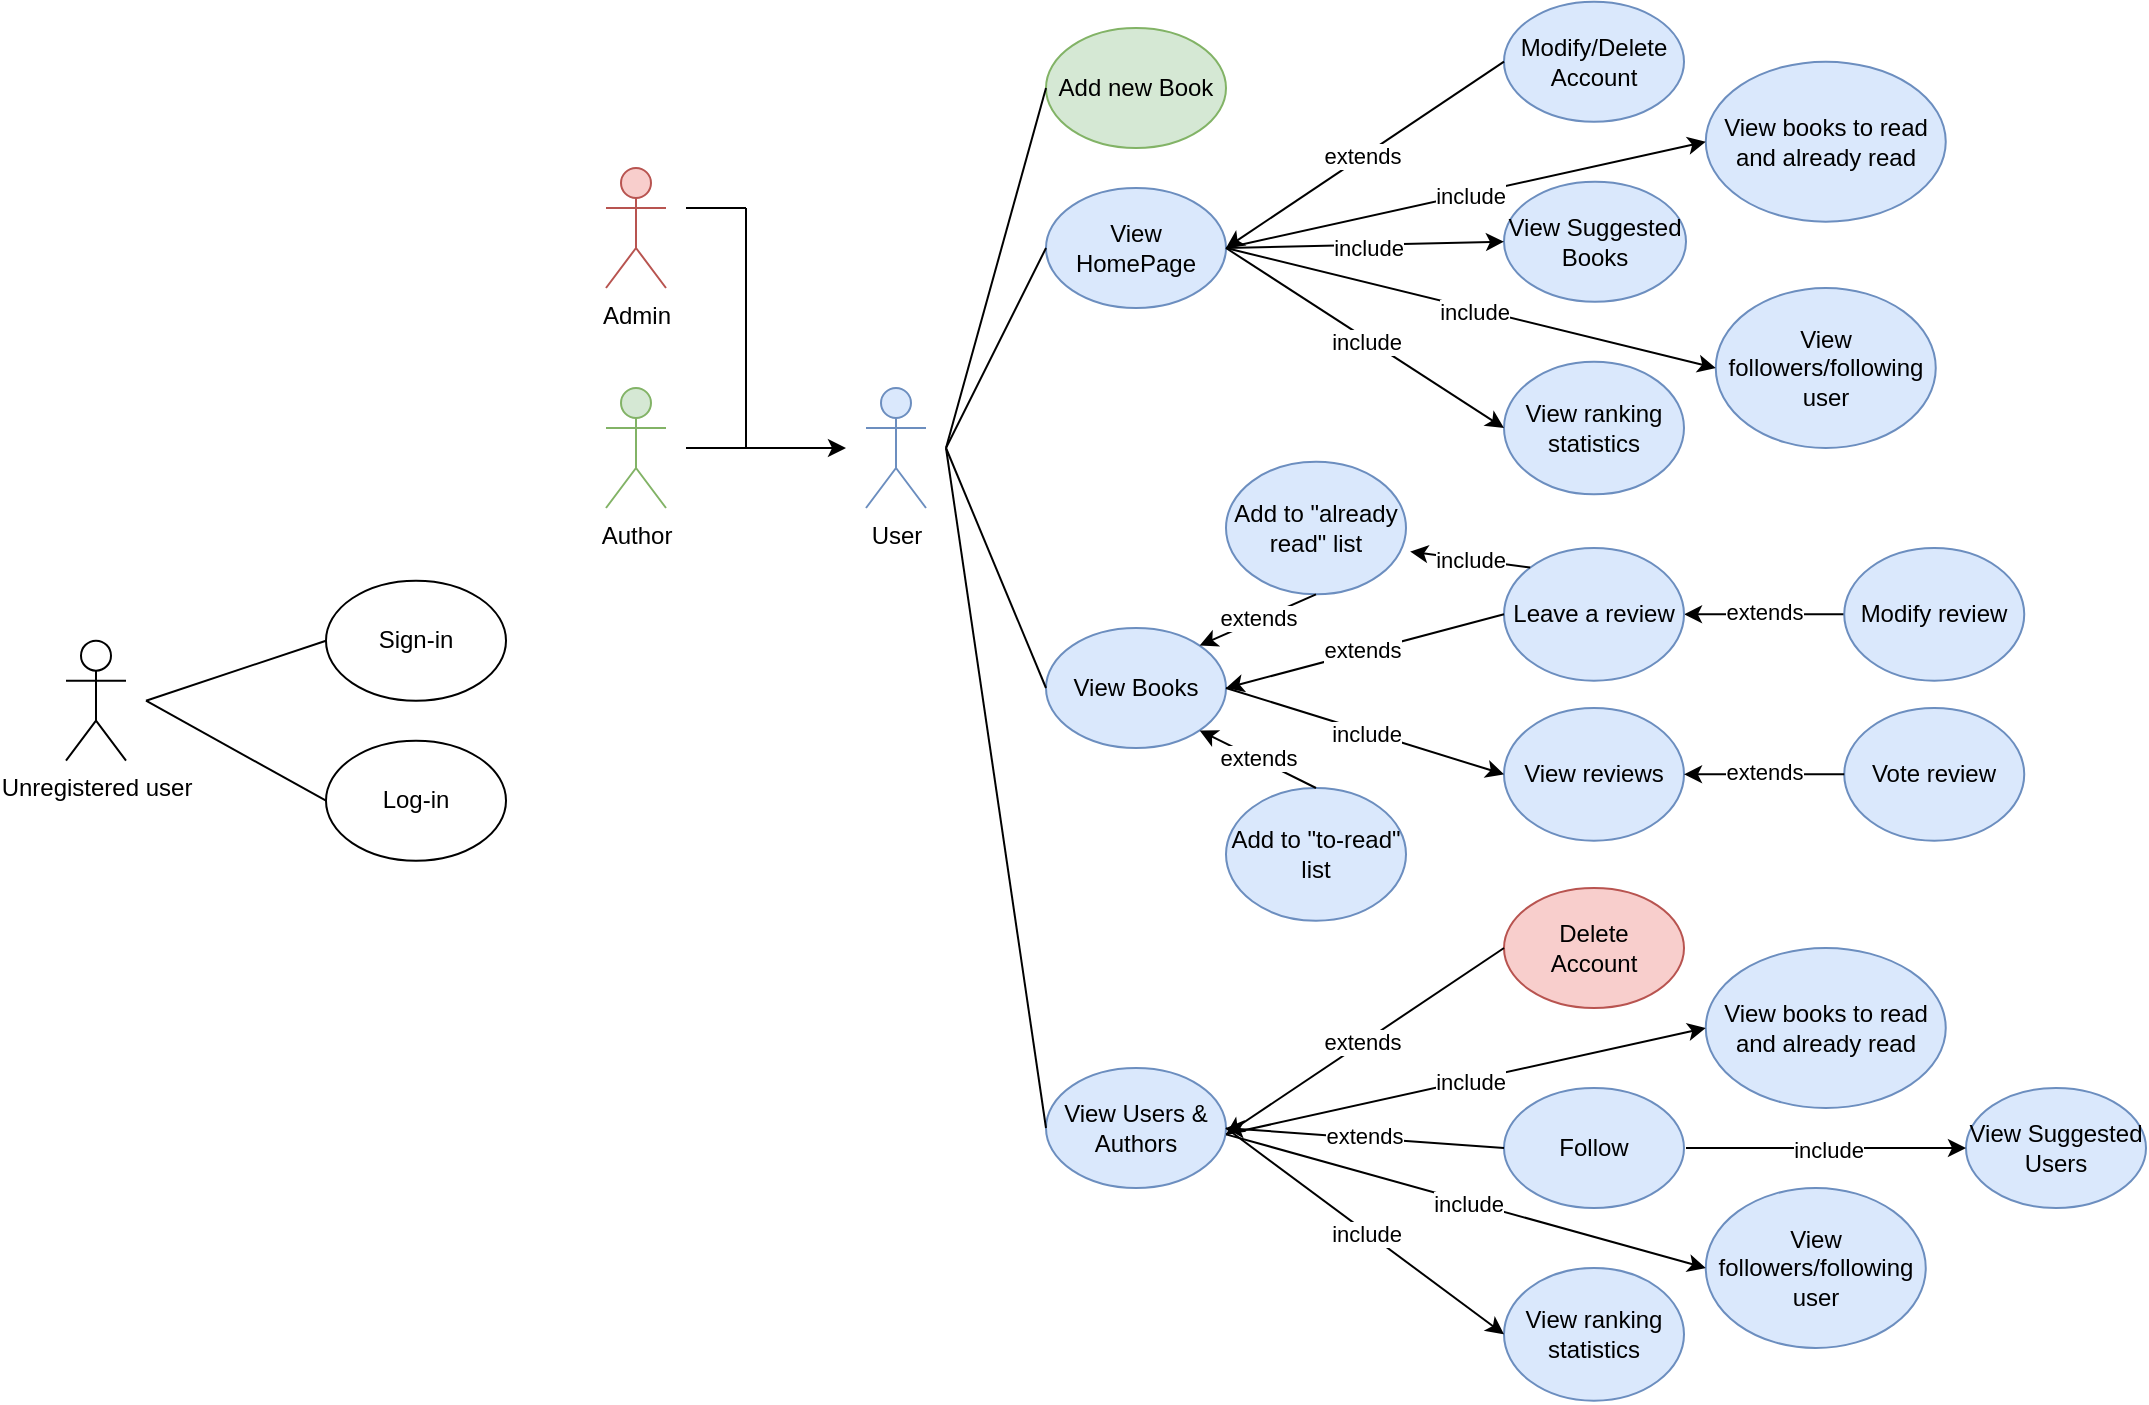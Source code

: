 <mxfile version="15.9.6" type="device"><diagram id="KsvDjBDUDMmUUoJZswxp" name="Page-1"><mxGraphModel dx="1768" dy="686" grid="1" gridSize="10" guides="1" tooltips="1" connect="1" arrows="1" fold="1" page="1" pageScale="1" pageWidth="827" pageHeight="1169" math="0" shadow="0"><root><mxCell id="0"/><mxCell id="1" parent="0"/><mxCell id="XKKARAub4iKQ7qMDpMOn-1" value="User&lt;br&gt;" style="shape=umlActor;verticalLabelPosition=bottom;verticalAlign=top;html=1;outlineConnect=0;fillColor=#dae8fc;strokeColor=#6c8ebf;" parent="1" vertex="1"><mxGeometry x="140" y="370" width="30" height="60" as="geometry"/></mxCell><mxCell id="XKKARAub4iKQ7qMDpMOn-2" value="Admin" style="shape=umlActor;verticalLabelPosition=bottom;verticalAlign=top;html=1;outlineConnect=0;fillColor=#f8cecc;strokeColor=#b85450;" parent="1" vertex="1"><mxGeometry x="10" y="260" width="30" height="60" as="geometry"/></mxCell><mxCell id="XKKARAub4iKQ7qMDpMOn-3" value="Author" style="shape=umlActor;verticalLabelPosition=bottom;verticalAlign=top;html=1;outlineConnect=0;fillColor=#d5e8d4;strokeColor=#82b366;" parent="1" vertex="1"><mxGeometry x="10" y="370" width="30" height="60" as="geometry"/></mxCell><mxCell id="XKKARAub4iKQ7qMDpMOn-5" value="" style="endArrow=classic;html=1;rounded=0;" parent="1" edge="1"><mxGeometry width="50" height="50" relative="1" as="geometry"><mxPoint x="50" y="400" as="sourcePoint"/><mxPoint x="130" y="400" as="targetPoint"/></mxGeometry></mxCell><mxCell id="XKKARAub4iKQ7qMDpMOn-6" value="" style="endArrow=none;html=1;rounded=0;" parent="1" edge="1"><mxGeometry width="50" height="50" relative="1" as="geometry"><mxPoint x="80" y="400" as="sourcePoint"/><mxPoint x="80" y="280" as="targetPoint"/></mxGeometry></mxCell><mxCell id="XKKARAub4iKQ7qMDpMOn-8" value="" style="endArrow=none;html=1;rounded=0;" parent="1" edge="1"><mxGeometry width="50" height="50" relative="1" as="geometry"><mxPoint x="50" y="280" as="sourcePoint"/><mxPoint x="80" y="280" as="targetPoint"/></mxGeometry></mxCell><mxCell id="XKKARAub4iKQ7qMDpMOn-9" value="Unregistered user" style="shape=umlActor;verticalLabelPosition=bottom;verticalAlign=top;html=1;outlineConnect=0;" parent="1" vertex="1"><mxGeometry x="-260" y="496.34" width="30" height="60" as="geometry"/></mxCell><mxCell id="XKKARAub4iKQ7qMDpMOn-12" value="Sign-in" style="ellipse;whiteSpace=wrap;html=1;" parent="1" vertex="1"><mxGeometry x="-130" y="466.34" width="90" height="60" as="geometry"/></mxCell><mxCell id="XKKARAub4iKQ7qMDpMOn-14" value="Log-in" style="ellipse;whiteSpace=wrap;html=1;" parent="1" vertex="1"><mxGeometry x="-130" y="546.34" width="90" height="60" as="geometry"/></mxCell><mxCell id="XKKARAub4iKQ7qMDpMOn-15" value="" style="endArrow=none;html=1;rounded=0;entryX=0;entryY=0.5;entryDx=0;entryDy=0;" parent="1" target="XKKARAub4iKQ7qMDpMOn-12" edge="1"><mxGeometry width="50" height="50" relative="1" as="geometry"><mxPoint x="-220" y="526.34" as="sourcePoint"/><mxPoint x="120" y="716.34" as="targetPoint"/></mxGeometry></mxCell><mxCell id="XKKARAub4iKQ7qMDpMOn-16" value="" style="endArrow=none;html=1;rounded=0;entryX=0;entryY=0.5;entryDx=0;entryDy=0;" parent="1" target="XKKARAub4iKQ7qMDpMOn-14" edge="1"><mxGeometry width="50" height="50" relative="1" as="geometry"><mxPoint x="-220" y="526.34" as="sourcePoint"/><mxPoint x="120" y="716.34" as="targetPoint"/></mxGeometry></mxCell><mxCell id="XKKARAub4iKQ7qMDpMOn-17" value="View Books" style="ellipse;whiteSpace=wrap;html=1;fillColor=#dae8fc;strokeColor=#6c8ebf;" parent="1" vertex="1"><mxGeometry x="230" y="490" width="90" height="60" as="geometry"/></mxCell><mxCell id="XKKARAub4iKQ7qMDpMOn-19" value="View Users &amp;amp; Authors" style="ellipse;whiteSpace=wrap;html=1;fillColor=#dae8fc;strokeColor=#6c8ebf;" parent="1" vertex="1"><mxGeometry x="230" y="710" width="90" height="60" as="geometry"/></mxCell><mxCell id="XKKARAub4iKQ7qMDpMOn-20" value="" style="endArrow=none;html=1;rounded=0;entryX=0;entryY=0.5;entryDx=0;entryDy=0;" parent="1" target="XKKARAub4iKQ7qMDpMOn-17" edge="1"><mxGeometry width="50" height="50" relative="1" as="geometry"><mxPoint x="180" y="400" as="sourcePoint"/><mxPoint x="330" y="480" as="targetPoint"/></mxGeometry></mxCell><mxCell id="XKKARAub4iKQ7qMDpMOn-21" value="" style="endArrow=none;html=1;rounded=0;entryX=0;entryY=0.5;entryDx=0;entryDy=0;" parent="1" target="XKKARAub4iKQ7qMDpMOn-19" edge="1"><mxGeometry width="50" height="50" relative="1" as="geometry"><mxPoint x="180" y="400" as="sourcePoint"/><mxPoint x="330" y="430" as="targetPoint"/></mxGeometry></mxCell><mxCell id="XKKARAub4iKQ7qMDpMOn-29" value="View HomePage" style="ellipse;whiteSpace=wrap;html=1;fillColor=#dae8fc;strokeColor=#6c8ebf;" parent="1" vertex="1"><mxGeometry x="230" y="270" width="90" height="60" as="geometry"/></mxCell><mxCell id="XKKARAub4iKQ7qMDpMOn-30" value="View Suggested Books" style="ellipse;whiteSpace=wrap;html=1;fillColor=#dae8fc;strokeColor=#6c8ebf;" parent="1" vertex="1"><mxGeometry x="459" y="266.83" width="91" height="60" as="geometry"/></mxCell><mxCell id="XKKARAub4iKQ7qMDpMOn-31" value="" style="endArrow=classic;html=1;rounded=0;fontColor=#000000;entryX=0;entryY=0.5;entryDx=0;entryDy=0;exitX=1;exitY=0.5;exitDx=0;exitDy=0;" parent="1" source="XKKARAub4iKQ7qMDpMOn-29" target="XKKARAub4iKQ7qMDpMOn-30" edge="1"><mxGeometry width="50" height="50" relative="1" as="geometry"><mxPoint x="210" y="330" as="sourcePoint"/><mxPoint x="260" y="280" as="targetPoint"/></mxGeometry></mxCell><mxCell id="XKKARAub4iKQ7qMDpMOn-32" value="&lt;font color=&quot;#000000&quot;&gt;&lt;span&gt;include&lt;/span&gt;&lt;/font&gt;" style="edgeLabel;html=1;align=center;verticalAlign=middle;resizable=0;points=[];fontColor=#FF0000;" parent="XKKARAub4iKQ7qMDpMOn-31" vertex="1" connectable="0"><mxGeometry x="0.013" y="-1" relative="1" as="geometry"><mxPoint as="offset"/></mxGeometry></mxCell><mxCell id="XKKARAub4iKQ7qMDpMOn-33" value="Modify/Delete&lt;br&gt;Account" style="ellipse;whiteSpace=wrap;html=1;fillColor=#dae8fc;strokeColor=#6c8ebf;" parent="1" vertex="1"><mxGeometry x="459" y="176.83" width="90" height="60" as="geometry"/></mxCell><mxCell id="XKKARAub4iKQ7qMDpMOn-34" value="View followers/following&lt;br&gt;user" style="ellipse;whiteSpace=wrap;html=1;fillColor=#dae8fc;strokeColor=#6c8ebf;" parent="1" vertex="1"><mxGeometry x="564.88" y="320.0" width="110" height="80" as="geometry"/></mxCell><mxCell id="XKKARAub4iKQ7qMDpMOn-35" value="View books to read and already read" style="ellipse;whiteSpace=wrap;html=1;fillColor=#dae8fc;strokeColor=#6c8ebf;" parent="1" vertex="1"><mxGeometry x="559.88" y="206.83" width="120" height="80" as="geometry"/></mxCell><mxCell id="XKKARAub4iKQ7qMDpMOn-36" value="" style="endArrow=classic;html=1;rounded=0;fontColor=#000000;entryX=0;entryY=0.5;entryDx=0;entryDy=0;exitX=1;exitY=0.5;exitDx=0;exitDy=0;" parent="1" source="XKKARAub4iKQ7qMDpMOn-29" target="XKKARAub4iKQ7qMDpMOn-34" edge="1"><mxGeometry width="50" height="50" relative="1" as="geometry"><mxPoint x="330" y="310" as="sourcePoint"/><mxPoint x="485" y="210" as="targetPoint"/></mxGeometry></mxCell><mxCell id="XKKARAub4iKQ7qMDpMOn-37" value="&lt;font color=&quot;#000000&quot;&gt;&lt;span&gt;include&lt;/span&gt;&lt;/font&gt;" style="edgeLabel;html=1;align=center;verticalAlign=middle;resizable=0;points=[];fontColor=#FF0000;" parent="XKKARAub4iKQ7qMDpMOn-36" vertex="1" connectable="0"><mxGeometry x="0.013" y="-1" relative="1" as="geometry"><mxPoint as="offset"/></mxGeometry></mxCell><mxCell id="XKKARAub4iKQ7qMDpMOn-39" value="" style="endArrow=classic;html=1;rounded=0;fontColor=#000000;entryX=0;entryY=0.5;entryDx=0;entryDy=0;exitX=1;exitY=0.5;exitDx=0;exitDy=0;" parent="1" source="XKKARAub4iKQ7qMDpMOn-29" target="XKKARAub4iKQ7qMDpMOn-35" edge="1"><mxGeometry width="50" height="50" relative="1" as="geometry"><mxPoint x="330" y="310" as="sourcePoint"/><mxPoint x="475" y="300" as="targetPoint"/></mxGeometry></mxCell><mxCell id="XKKARAub4iKQ7qMDpMOn-40" value="&lt;font color=&quot;#000000&quot;&gt;&lt;span&gt;include&lt;/span&gt;&lt;/font&gt;" style="edgeLabel;html=1;align=center;verticalAlign=middle;resizable=0;points=[];fontColor=#FF0000;" parent="XKKARAub4iKQ7qMDpMOn-39" vertex="1" connectable="0"><mxGeometry x="0.013" y="-1" relative="1" as="geometry"><mxPoint as="offset"/></mxGeometry></mxCell><mxCell id="XKKARAub4iKQ7qMDpMOn-41" value="" style="endArrow=classic;html=1;rounded=0;fontColor=#000000;exitX=0;exitY=0.5;exitDx=0;exitDy=0;" parent="1" source="XKKARAub4iKQ7qMDpMOn-33" edge="1"><mxGeometry width="50" height="50" relative="1" as="geometry"><mxPoint x="470" y="120" as="sourcePoint"/><mxPoint x="320" y="300" as="targetPoint"/></mxGeometry></mxCell><mxCell id="XKKARAub4iKQ7qMDpMOn-42" value="&lt;font color=&quot;#000000&quot;&gt;&lt;span&gt;extends&lt;/span&gt;&lt;/font&gt;" style="edgeLabel;html=1;align=center;verticalAlign=middle;resizable=0;points=[];fontColor=#FF0000;" parent="XKKARAub4iKQ7qMDpMOn-41" vertex="1" connectable="0"><mxGeometry x="0.013" y="-1" relative="1" as="geometry"><mxPoint as="offset"/></mxGeometry></mxCell><mxCell id="XKKARAub4iKQ7qMDpMOn-45" value="View ranking statistics" style="ellipse;whiteSpace=wrap;html=1;fillColor=#dae8fc;strokeColor=#6c8ebf;" parent="1" vertex="1"><mxGeometry x="459" y="356.83" width="90" height="66.34" as="geometry"/></mxCell><mxCell id="XKKARAub4iKQ7qMDpMOn-48" value="" style="endArrow=classic;html=1;rounded=0;fontColor=#000000;entryX=0;entryY=0.5;entryDx=0;entryDy=0;exitX=1;exitY=0.5;exitDx=0;exitDy=0;" parent="1" source="XKKARAub4iKQ7qMDpMOn-29" target="XKKARAub4iKQ7qMDpMOn-45" edge="1"><mxGeometry width="50" height="50" relative="1" as="geometry"><mxPoint x="330.0" y="310" as="sourcePoint"/><mxPoint x="470.0" y="400.0" as="targetPoint"/></mxGeometry></mxCell><mxCell id="XKKARAub4iKQ7qMDpMOn-49" value="&lt;font color=&quot;#000000&quot;&gt;&lt;span&gt;include&lt;/span&gt;&lt;/font&gt;" style="edgeLabel;html=1;align=center;verticalAlign=middle;resizable=0;points=[];fontColor=#FF0000;" parent="XKKARAub4iKQ7qMDpMOn-48" vertex="1" connectable="0"><mxGeometry x="0.013" y="-1" relative="1" as="geometry"><mxPoint as="offset"/></mxGeometry></mxCell><mxCell id="XKKARAub4iKQ7qMDpMOn-56" value="" style="endArrow=none;html=1;rounded=0;entryX=0;entryY=0.5;entryDx=0;entryDy=0;" parent="1" target="XKKARAub4iKQ7qMDpMOn-29" edge="1"><mxGeometry width="50" height="50" relative="1" as="geometry"><mxPoint x="180" y="400" as="sourcePoint"/><mxPoint x="240" y="470" as="targetPoint"/></mxGeometry></mxCell><mxCell id="XKKARAub4iKQ7qMDpMOn-57" value="View&amp;nbsp;reviews" style="ellipse;whiteSpace=wrap;html=1;fillColor=#dae8fc;strokeColor=#6c8ebf;" parent="1" vertex="1"><mxGeometry x="459" y="530" width="90" height="66.34" as="geometry"/></mxCell><mxCell id="XKKARAub4iKQ7qMDpMOn-62" value="Delete&lt;br&gt;Account" style="ellipse;whiteSpace=wrap;html=1;fillColor=#f8cecc;strokeColor=#b85450;" parent="1" vertex="1"><mxGeometry x="459" y="620" width="90" height="60" as="geometry"/></mxCell><mxCell id="XKKARAub4iKQ7qMDpMOn-63" value="View followers/following&lt;br&gt;user" style="ellipse;whiteSpace=wrap;html=1;fillColor=#dae8fc;strokeColor=#6c8ebf;" parent="1" vertex="1"><mxGeometry x="559.88" y="770" width="110" height="80" as="geometry"/></mxCell><mxCell id="XKKARAub4iKQ7qMDpMOn-64" value="View books to read and already read" style="ellipse;whiteSpace=wrap;html=1;fillColor=#dae8fc;strokeColor=#6c8ebf;" parent="1" vertex="1"><mxGeometry x="559.88" y="650" width="120" height="80" as="geometry"/></mxCell><mxCell id="XKKARAub4iKQ7qMDpMOn-65" value="" style="endArrow=classic;html=1;rounded=0;fontColor=#000000;entryX=0;entryY=0.5;entryDx=0;entryDy=0;exitX=1;exitY=0.5;exitDx=0;exitDy=0;" parent="1" target="XKKARAub4iKQ7qMDpMOn-63" edge="1"><mxGeometry width="50" height="50" relative="1" as="geometry"><mxPoint x="320.0" y="743.17" as="sourcePoint"/><mxPoint x="485" y="653.17" as="targetPoint"/></mxGeometry></mxCell><mxCell id="XKKARAub4iKQ7qMDpMOn-66" value="&lt;font color=&quot;#000000&quot;&gt;&lt;span&gt;include&lt;/span&gt;&lt;/font&gt;" style="edgeLabel;html=1;align=center;verticalAlign=middle;resizable=0;points=[];fontColor=#FF0000;" parent="XKKARAub4iKQ7qMDpMOn-65" vertex="1" connectable="0"><mxGeometry x="0.013" y="-1" relative="1" as="geometry"><mxPoint as="offset"/></mxGeometry></mxCell><mxCell id="XKKARAub4iKQ7qMDpMOn-67" value="" style="endArrow=classic;html=1;rounded=0;fontColor=#000000;entryX=0;entryY=0.5;entryDx=0;entryDy=0;exitX=1;exitY=0.5;exitDx=0;exitDy=0;" parent="1" target="XKKARAub4iKQ7qMDpMOn-64" edge="1"><mxGeometry width="50" height="50" relative="1" as="geometry"><mxPoint x="320.0" y="743.17" as="sourcePoint"/><mxPoint x="475" y="743.17" as="targetPoint"/></mxGeometry></mxCell><mxCell id="XKKARAub4iKQ7qMDpMOn-68" value="&lt;font color=&quot;#000000&quot;&gt;&lt;span&gt;include&lt;/span&gt;&lt;/font&gt;" style="edgeLabel;html=1;align=center;verticalAlign=middle;resizable=0;points=[];fontColor=#FF0000;" parent="XKKARAub4iKQ7qMDpMOn-67" vertex="1" connectable="0"><mxGeometry x="0.013" y="-1" relative="1" as="geometry"><mxPoint as="offset"/></mxGeometry></mxCell><mxCell id="XKKARAub4iKQ7qMDpMOn-69" value="" style="endArrow=classic;html=1;rounded=0;fontColor=#000000;exitX=0;exitY=0.5;exitDx=0;exitDy=0;" parent="1" source="XKKARAub4iKQ7qMDpMOn-62" edge="1"><mxGeometry width="50" height="50" relative="1" as="geometry"><mxPoint x="470" y="563.17" as="sourcePoint"/><mxPoint x="320" y="743.17" as="targetPoint"/></mxGeometry></mxCell><mxCell id="XKKARAub4iKQ7qMDpMOn-70" value="&lt;font color=&quot;#000000&quot;&gt;&lt;span&gt;extends&lt;/span&gt;&lt;/font&gt;" style="edgeLabel;html=1;align=center;verticalAlign=middle;resizable=0;points=[];fontColor=#FF0000;" parent="XKKARAub4iKQ7qMDpMOn-69" vertex="1" connectable="0"><mxGeometry x="0.013" y="-1" relative="1" as="geometry"><mxPoint as="offset"/></mxGeometry></mxCell><mxCell id="XKKARAub4iKQ7qMDpMOn-71" value="View ranking statistics" style="ellipse;whiteSpace=wrap;html=1;fillColor=#dae8fc;strokeColor=#6c8ebf;" parent="1" vertex="1"><mxGeometry x="459" y="810" width="90" height="66.34" as="geometry"/></mxCell><mxCell id="XKKARAub4iKQ7qMDpMOn-72" value="" style="endArrow=classic;html=1;rounded=0;fontColor=#000000;entryX=0;entryY=0.5;entryDx=0;entryDy=0;exitX=1;exitY=0.5;exitDx=0;exitDy=0;" parent="1" source="XKKARAub4iKQ7qMDpMOn-19" target="XKKARAub4iKQ7qMDpMOn-71" edge="1"><mxGeometry width="50" height="50" relative="1" as="geometry"><mxPoint x="330.0" y="753.17" as="sourcePoint"/><mxPoint x="569.88" y="820.0" as="targetPoint"/></mxGeometry></mxCell><mxCell id="XKKARAub4iKQ7qMDpMOn-73" value="&lt;font color=&quot;#000000&quot;&gt;&lt;span&gt;include&lt;/span&gt;&lt;/font&gt;" style="edgeLabel;html=1;align=center;verticalAlign=middle;resizable=0;points=[];fontColor=#FF0000;" parent="XKKARAub4iKQ7qMDpMOn-72" vertex="1" connectable="0"><mxGeometry x="0.013" y="-1" relative="1" as="geometry"><mxPoint as="offset"/></mxGeometry></mxCell><mxCell id="XKKARAub4iKQ7qMDpMOn-74" value="Add new Book" style="ellipse;whiteSpace=wrap;html=1;fillColor=#d5e8d4;strokeColor=#82b366;" parent="1" vertex="1"><mxGeometry x="230" y="190" width="90" height="60" as="geometry"/></mxCell><mxCell id="XKKARAub4iKQ7qMDpMOn-76" value="" style="endArrow=classic;html=1;rounded=0;fontColor=#000000;entryX=0;entryY=0.5;entryDx=0;entryDy=0;exitX=1;exitY=0.5;exitDx=0;exitDy=0;" parent="1" source="XKKARAub4iKQ7qMDpMOn-17" target="XKKARAub4iKQ7qMDpMOn-57" edge="1"><mxGeometry width="50" height="50" relative="1" as="geometry"><mxPoint x="420" y="483.66" as="sourcePoint"/><mxPoint x="569.0" y="413.66" as="targetPoint"/></mxGeometry></mxCell><mxCell id="XKKARAub4iKQ7qMDpMOn-77" value="&lt;font color=&quot;#000000&quot;&gt;&lt;span&gt;include&lt;/span&gt;&lt;/font&gt;" style="edgeLabel;html=1;align=center;verticalAlign=middle;resizable=0;points=[];fontColor=#FF0000;" parent="XKKARAub4iKQ7qMDpMOn-76" vertex="1" connectable="0"><mxGeometry x="0.013" y="-1" relative="1" as="geometry"><mxPoint as="offset"/></mxGeometry></mxCell><mxCell id="XKKARAub4iKQ7qMDpMOn-79" value="" style="endArrow=classic;html=1;rounded=0;fontColor=#000000;exitX=0;exitY=0.5;exitDx=0;exitDy=0;entryX=1;entryY=0.5;entryDx=0;entryDy=0;" parent="1" source="DjHv_f1PCoS9-lX7MmCs-2" target="DjHv_f1PCoS9-lX7MmCs-1" edge="1"><mxGeometry width="50" height="50" relative="1" as="geometry"><mxPoint x="664.0" y="536.83" as="sourcePoint"/><mxPoint x="530" y="576.83" as="targetPoint"/></mxGeometry></mxCell><mxCell id="XKKARAub4iKQ7qMDpMOn-80" value="&lt;font color=&quot;#000000&quot;&gt;&lt;span&gt;extends&lt;/span&gt;&lt;/font&gt;" style="edgeLabel;html=1;align=center;verticalAlign=middle;resizable=0;points=[];fontColor=#FF0000;" parent="XKKARAub4iKQ7qMDpMOn-79" vertex="1" connectable="0"><mxGeometry x="0.013" y="-1" relative="1" as="geometry"><mxPoint as="offset"/></mxGeometry></mxCell><mxCell id="XKKARAub4iKQ7qMDpMOn-81" value="Add to &quot;already read&quot;&amp;nbsp;list" style="ellipse;whiteSpace=wrap;html=1;fillColor=#dae8fc;strokeColor=#6c8ebf;" parent="1" vertex="1"><mxGeometry x="320" y="406.83" width="90" height="66.34" as="geometry"/></mxCell><mxCell id="XKKARAub4iKQ7qMDpMOn-82" value="Add to &quot;to-read&quot; list" style="ellipse;whiteSpace=wrap;html=1;fillColor=#dae8fc;strokeColor=#6c8ebf;" parent="1" vertex="1"><mxGeometry x="320" y="570.0" width="90" height="66.34" as="geometry"/></mxCell><mxCell id="XKKARAub4iKQ7qMDpMOn-83" value="Follow" style="ellipse;whiteSpace=wrap;html=1;fillColor=#dae8fc;strokeColor=#6c8ebf;" parent="1" vertex="1"><mxGeometry x="459" y="720" width="90" height="60" as="geometry"/></mxCell><mxCell id="XKKARAub4iKQ7qMDpMOn-85" value="" style="endArrow=classic;html=1;rounded=0;fontColor=#000000;exitX=0;exitY=0.5;exitDx=0;exitDy=0;entryX=1;entryY=0.5;entryDx=0;entryDy=0;" parent="1" source="XKKARAub4iKQ7qMDpMOn-83" target="XKKARAub4iKQ7qMDpMOn-19" edge="1"><mxGeometry width="50" height="50" relative="1" as="geometry"><mxPoint x="469" y="660" as="sourcePoint"/><mxPoint x="330" y="753.17" as="targetPoint"/></mxGeometry></mxCell><mxCell id="XKKARAub4iKQ7qMDpMOn-86" value="&lt;font color=&quot;#000000&quot;&gt;&lt;span&gt;extends&lt;/span&gt;&lt;/font&gt;" style="edgeLabel;html=1;align=center;verticalAlign=middle;resizable=0;points=[];fontColor=#FF0000;" parent="XKKARAub4iKQ7qMDpMOn-85" vertex="1" connectable="0"><mxGeometry x="0.013" y="-1" relative="1" as="geometry"><mxPoint as="offset"/></mxGeometry></mxCell><mxCell id="XKKARAub4iKQ7qMDpMOn-87" value="" style="endArrow=none;html=1;rounded=0;entryX=0;entryY=0.5;entryDx=0;entryDy=0;" parent="1" target="XKKARAub4iKQ7qMDpMOn-74" edge="1"><mxGeometry width="50" height="50" relative="1" as="geometry"><mxPoint x="180" y="400" as="sourcePoint"/><mxPoint x="240.0" y="60.0" as="targetPoint"/></mxGeometry></mxCell><mxCell id="XKKARAub4iKQ7qMDpMOn-92" value="" style="endArrow=classic;html=1;rounded=0;fontColor=#000000;exitX=0.5;exitY=1;exitDx=0;exitDy=0;entryX=1;entryY=0;entryDx=0;entryDy=0;" parent="1" source="XKKARAub4iKQ7qMDpMOn-81" target="XKKARAub4iKQ7qMDpMOn-17" edge="1"><mxGeometry width="50" height="50" relative="1" as="geometry"><mxPoint x="589.88" y="530.0" as="sourcePoint"/><mxPoint x="320" y="520" as="targetPoint"/></mxGeometry></mxCell><mxCell id="XKKARAub4iKQ7qMDpMOn-93" value="&lt;font color=&quot;#000000&quot;&gt;&lt;span&gt;extends&lt;/span&gt;&lt;/font&gt;" style="edgeLabel;html=1;align=center;verticalAlign=middle;resizable=0;points=[];fontColor=#FF0000;" parent="XKKARAub4iKQ7qMDpMOn-92" vertex="1" connectable="0"><mxGeometry x="0.013" y="-1" relative="1" as="geometry"><mxPoint as="offset"/></mxGeometry></mxCell><mxCell id="XKKARAub4iKQ7qMDpMOn-94" value="" style="endArrow=classic;html=1;rounded=0;fontColor=#000000;exitX=0.5;exitY=0;exitDx=0;exitDy=0;entryX=1;entryY=1;entryDx=0;entryDy=0;" parent="1" source="XKKARAub4iKQ7qMDpMOn-82" target="XKKARAub4iKQ7qMDpMOn-17" edge="1"><mxGeometry width="50" height="50" relative="1" as="geometry"><mxPoint x="375.0" y="483.17" as="sourcePoint"/><mxPoint x="316.942" y="508.869" as="targetPoint"/></mxGeometry></mxCell><mxCell id="XKKARAub4iKQ7qMDpMOn-95" value="&lt;font color=&quot;#000000&quot;&gt;&lt;span&gt;extends&lt;/span&gt;&lt;/font&gt;" style="edgeLabel;html=1;align=center;verticalAlign=middle;resizable=0;points=[];fontColor=#FF0000;" parent="XKKARAub4iKQ7qMDpMOn-94" vertex="1" connectable="0"><mxGeometry x="0.013" y="-1" relative="1" as="geometry"><mxPoint as="offset"/></mxGeometry></mxCell><mxCell id="ObyJVumL7nNkvlD3d8F7-3" value="Vote review" style="ellipse;whiteSpace=wrap;html=1;fillColor=#dae8fc;strokeColor=#6c8ebf;" parent="1" vertex="1"><mxGeometry x="629.12" y="530" width="90" height="66.34" as="geometry"/></mxCell><mxCell id="ObyJVumL7nNkvlD3d8F7-4" value="" style="endArrow=classic;html=1;rounded=0;fontColor=#000000;entryX=1;entryY=0.5;entryDx=0;entryDy=0;exitX=0;exitY=0.5;exitDx=0;exitDy=0;" parent="1" source="ObyJVumL7nNkvlD3d8F7-3" target="XKKARAub4iKQ7qMDpMOn-57" edge="1"><mxGeometry width="50" height="50" relative="1" as="geometry"><mxPoint x="620" y="500" as="sourcePoint"/><mxPoint x="599.12" y="433.66" as="targetPoint"/></mxGeometry></mxCell><mxCell id="ObyJVumL7nNkvlD3d8F7-5" value="&lt;font color=&quot;#000000&quot;&gt;&lt;span&gt;extends&lt;/span&gt;&lt;/font&gt;" style="edgeLabel;html=1;align=center;verticalAlign=middle;resizable=0;points=[];fontColor=#FF0000;" parent="ObyJVumL7nNkvlD3d8F7-4" vertex="1" connectable="0"><mxGeometry x="0.013" y="-1" relative="1" as="geometry"><mxPoint as="offset"/></mxGeometry></mxCell><mxCell id="ObyJVumL7nNkvlD3d8F7-6" value="View Suggested Users" style="ellipse;whiteSpace=wrap;html=1;fillColor=#dae8fc;strokeColor=#6c8ebf;" parent="1" vertex="1"><mxGeometry x="690" y="720" width="90" height="60" as="geometry"/></mxCell><mxCell id="ObyJVumL7nNkvlD3d8F7-7" value="" style="endArrow=classic;html=1;rounded=0;fontColor=#000000;entryX=0;entryY=0.5;entryDx=0;entryDy=0;" parent="1" target="ObyJVumL7nNkvlD3d8F7-6" edge="1"><mxGeometry width="50" height="50" relative="1" as="geometry"><mxPoint x="550" y="750" as="sourcePoint"/><mxPoint x="569.88" y="700" as="targetPoint"/></mxGeometry></mxCell><mxCell id="ObyJVumL7nNkvlD3d8F7-8" value="&lt;font color=&quot;#000000&quot;&gt;&lt;span&gt;include&lt;/span&gt;&lt;/font&gt;" style="edgeLabel;html=1;align=center;verticalAlign=middle;resizable=0;points=[];fontColor=#FF0000;" parent="ObyJVumL7nNkvlD3d8F7-7" vertex="1" connectable="0"><mxGeometry x="0.013" y="-1" relative="1" as="geometry"><mxPoint as="offset"/></mxGeometry></mxCell><mxCell id="DjHv_f1PCoS9-lX7MmCs-1" value="Leave a review" style="ellipse;whiteSpace=wrap;html=1;gradientDirection=east;fillColor=#dae8fc;strokeColor=#6c8ebf;" parent="1" vertex="1"><mxGeometry x="459" y="450" width="90" height="66.34" as="geometry"/></mxCell><mxCell id="DjHv_f1PCoS9-lX7MmCs-2" value="Modify review" style="ellipse;whiteSpace=wrap;html=1;fillColor=#dae8fc;strokeColor=#6c8ebf;" parent="1" vertex="1"><mxGeometry x="629.12" y="450" width="90" height="66.34" as="geometry"/></mxCell><mxCell id="DjHv_f1PCoS9-lX7MmCs-4" value="" style="endArrow=classic;html=1;rounded=0;fontColor=#000000;exitX=0;exitY=0.5;exitDx=0;exitDy=0;entryX=1;entryY=0.5;entryDx=0;entryDy=0;" parent="1" source="DjHv_f1PCoS9-lX7MmCs-1" target="XKKARAub4iKQ7qMDpMOn-17" edge="1"><mxGeometry width="50" height="50" relative="1" as="geometry"><mxPoint x="639.12" y="561.17" as="sourcePoint"/><mxPoint x="559.0" y="561.17" as="targetPoint"/></mxGeometry></mxCell><mxCell id="DjHv_f1PCoS9-lX7MmCs-5" value="&lt;font color=&quot;#000000&quot;&gt;&lt;span&gt;extends&lt;/span&gt;&lt;/font&gt;" style="edgeLabel;html=1;align=center;verticalAlign=middle;resizable=0;points=[];fontColor=#FF0000;" parent="DjHv_f1PCoS9-lX7MmCs-4" vertex="1" connectable="0"><mxGeometry x="0.013" y="-1" relative="1" as="geometry"><mxPoint as="offset"/></mxGeometry></mxCell><mxCell id="le0QbwlgRWkLAwsHVP5R-1" value="" style="endArrow=classic;html=1;rounded=0;entryX=1.023;entryY=0.678;entryDx=0;entryDy=0;entryPerimeter=0;exitX=0;exitY=0;exitDx=0;exitDy=0;" edge="1" parent="1" source="DjHv_f1PCoS9-lX7MmCs-1" target="XKKARAub4iKQ7qMDpMOn-81"><mxGeometry relative="1" as="geometry"><mxPoint x="490" y="530" as="sourcePoint"/><mxPoint x="590" y="530" as="targetPoint"/></mxGeometry></mxCell><mxCell id="le0QbwlgRWkLAwsHVP5R-2" value="include" style="edgeLabel;resizable=0;html=1;align=center;verticalAlign=middle;" connectable="0" vertex="1" parent="le0QbwlgRWkLAwsHVP5R-1"><mxGeometry relative="1" as="geometry"/></mxCell></root></mxGraphModel></diagram></mxfile>